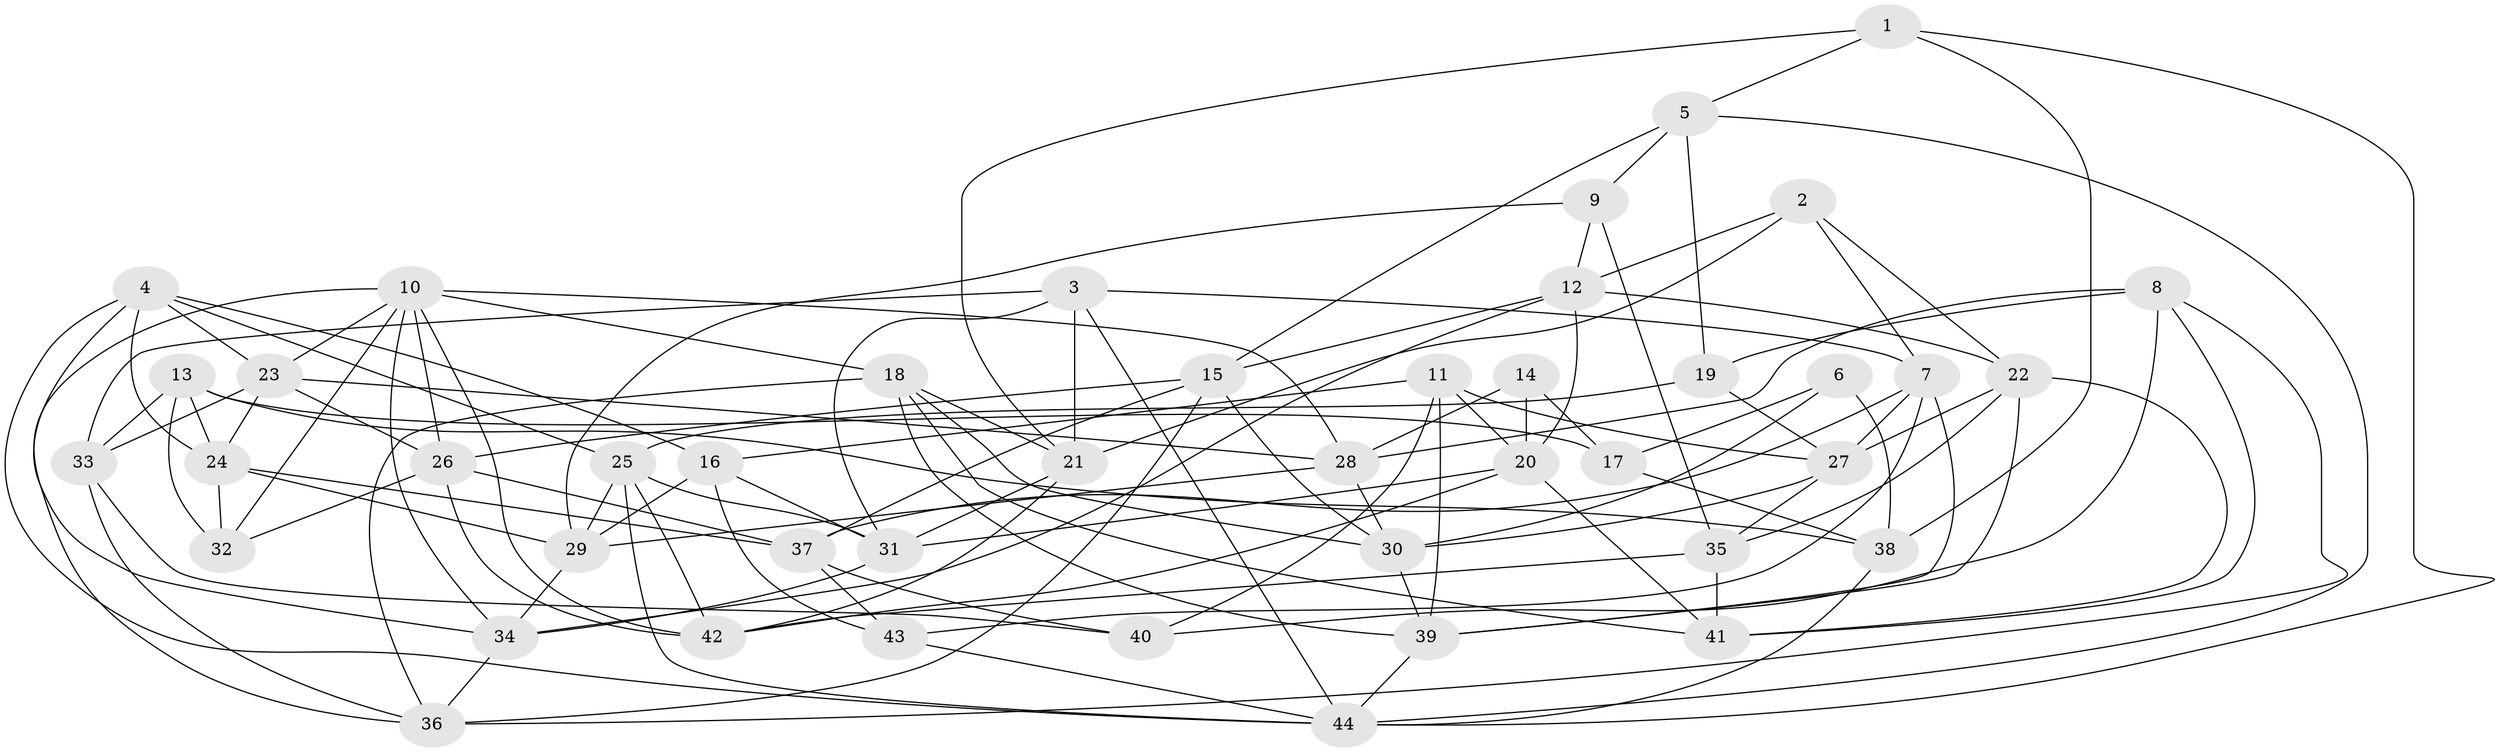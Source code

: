 // original degree distribution, {4: 1.0}
// Generated by graph-tools (version 1.1) at 2025/02/03/09/25 03:02:58]
// undirected, 44 vertices, 118 edges
graph export_dot {
graph [start="1"]
  node [color=gray90,style=filled];
  1;
  2;
  3;
  4;
  5;
  6;
  7;
  8;
  9;
  10;
  11;
  12;
  13;
  14;
  15;
  16;
  17;
  18;
  19;
  20;
  21;
  22;
  23;
  24;
  25;
  26;
  27;
  28;
  29;
  30;
  31;
  32;
  33;
  34;
  35;
  36;
  37;
  38;
  39;
  40;
  41;
  42;
  43;
  44;
  1 -- 5 [weight=1.0];
  1 -- 21 [weight=1.0];
  1 -- 38 [weight=1.0];
  1 -- 44 [weight=1.0];
  2 -- 7 [weight=1.0];
  2 -- 12 [weight=1.0];
  2 -- 21 [weight=1.0];
  2 -- 22 [weight=1.0];
  3 -- 7 [weight=1.0];
  3 -- 21 [weight=1.0];
  3 -- 31 [weight=1.0];
  3 -- 33 [weight=2.0];
  3 -- 44 [weight=1.0];
  4 -- 16 [weight=1.0];
  4 -- 23 [weight=1.0];
  4 -- 24 [weight=1.0];
  4 -- 25 [weight=1.0];
  4 -- 34 [weight=1.0];
  4 -- 44 [weight=1.0];
  5 -- 9 [weight=1.0];
  5 -- 15 [weight=1.0];
  5 -- 19 [weight=2.0];
  5 -- 44 [weight=1.0];
  6 -- 17 [weight=2.0];
  6 -- 30 [weight=1.0];
  6 -- 38 [weight=1.0];
  7 -- 27 [weight=1.0];
  7 -- 37 [weight=1.0];
  7 -- 39 [weight=1.0];
  7 -- 43 [weight=1.0];
  8 -- 19 [weight=2.0];
  8 -- 28 [weight=1.0];
  8 -- 36 [weight=1.0];
  8 -- 40 [weight=1.0];
  8 -- 41 [weight=1.0];
  9 -- 12 [weight=1.0];
  9 -- 29 [weight=1.0];
  9 -- 35 [weight=1.0];
  10 -- 18 [weight=1.0];
  10 -- 23 [weight=1.0];
  10 -- 26 [weight=1.0];
  10 -- 28 [weight=1.0];
  10 -- 32 [weight=1.0];
  10 -- 34 [weight=1.0];
  10 -- 36 [weight=1.0];
  10 -- 42 [weight=1.0];
  11 -- 16 [weight=2.0];
  11 -- 20 [weight=1.0];
  11 -- 27 [weight=1.0];
  11 -- 39 [weight=1.0];
  11 -- 40 [weight=1.0];
  12 -- 15 [weight=1.0];
  12 -- 20 [weight=1.0];
  12 -- 22 [weight=1.0];
  12 -- 34 [weight=1.0];
  13 -- 17 [weight=1.0];
  13 -- 24 [weight=1.0];
  13 -- 32 [weight=1.0];
  13 -- 33 [weight=1.0];
  13 -- 38 [weight=2.0];
  14 -- 17 [weight=2.0];
  14 -- 20 [weight=1.0];
  14 -- 28 [weight=1.0];
  15 -- 26 [weight=1.0];
  15 -- 30 [weight=1.0];
  15 -- 36 [weight=1.0];
  15 -- 37 [weight=1.0];
  16 -- 29 [weight=1.0];
  16 -- 31 [weight=1.0];
  16 -- 43 [weight=1.0];
  17 -- 38 [weight=1.0];
  18 -- 21 [weight=1.0];
  18 -- 30 [weight=1.0];
  18 -- 36 [weight=1.0];
  18 -- 39 [weight=1.0];
  18 -- 41 [weight=1.0];
  19 -- 25 [weight=1.0];
  19 -- 27 [weight=1.0];
  20 -- 31 [weight=1.0];
  20 -- 41 [weight=1.0];
  20 -- 42 [weight=1.0];
  21 -- 31 [weight=1.0];
  21 -- 42 [weight=1.0];
  22 -- 27 [weight=1.0];
  22 -- 35 [weight=1.0];
  22 -- 39 [weight=1.0];
  22 -- 41 [weight=1.0];
  23 -- 24 [weight=1.0];
  23 -- 26 [weight=1.0];
  23 -- 28 [weight=1.0];
  23 -- 33 [weight=1.0];
  24 -- 29 [weight=1.0];
  24 -- 32 [weight=1.0];
  24 -- 37 [weight=1.0];
  25 -- 29 [weight=1.0];
  25 -- 31 [weight=1.0];
  25 -- 42 [weight=1.0];
  25 -- 44 [weight=1.0];
  26 -- 32 [weight=1.0];
  26 -- 37 [weight=1.0];
  26 -- 42 [weight=1.0];
  27 -- 30 [weight=1.0];
  27 -- 35 [weight=1.0];
  28 -- 29 [weight=1.0];
  28 -- 30 [weight=1.0];
  29 -- 34 [weight=1.0];
  30 -- 39 [weight=1.0];
  31 -- 34 [weight=1.0];
  33 -- 36 [weight=1.0];
  33 -- 40 [weight=1.0];
  34 -- 36 [weight=1.0];
  35 -- 41 [weight=2.0];
  35 -- 42 [weight=1.0];
  37 -- 40 [weight=1.0];
  37 -- 43 [weight=1.0];
  38 -- 44 [weight=1.0];
  39 -- 44 [weight=1.0];
  43 -- 44 [weight=1.0];
}
